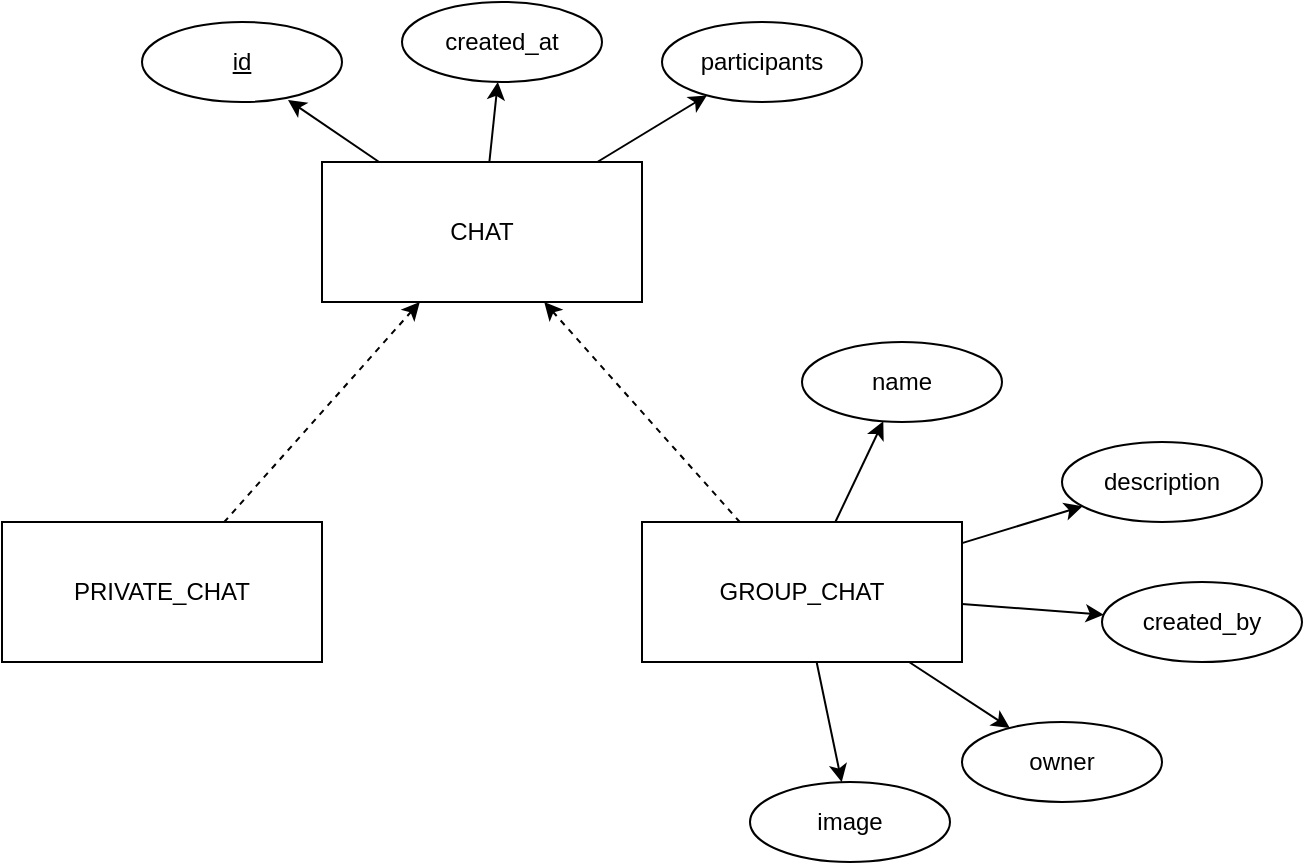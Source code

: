 <mxfile version="28.0.5">
  <diagram name="Página-1" id="iohEQGL1fZRyxZjlf_aP">
    <mxGraphModel dx="1327" dy="728" grid="1" gridSize="10" guides="1" tooltips="1" connect="1" arrows="1" fold="1" page="1" pageScale="1" pageWidth="827" pageHeight="1169" math="0" shadow="0">
      <root>
        <mxCell id="0" />
        <mxCell id="1" parent="0" />
        <mxCell id="XqXd_y9U3AYpVEUrysVG-2" value="CHAT" style="whiteSpace=wrap;html=1;align=center;" parent="1" vertex="1">
          <mxGeometry x="200" y="190" width="160" height="70" as="geometry" />
        </mxCell>
        <mxCell id="XqXd_y9U3AYpVEUrysVG-3" value="id" style="ellipse;whiteSpace=wrap;html=1;align=center;fontStyle=4;" parent="1" vertex="1">
          <mxGeometry x="110" y="120" width="100" height="40" as="geometry" />
        </mxCell>
        <mxCell id="XqXd_y9U3AYpVEUrysVG-4" value="created_at" style="ellipse;whiteSpace=wrap;html=1;align=center;" parent="1" vertex="1">
          <mxGeometry x="240" y="110" width="100" height="40" as="geometry" />
        </mxCell>
        <mxCell id="XqXd_y9U3AYpVEUrysVG-5" value="participants" style="ellipse;whiteSpace=wrap;html=1;align=center;" parent="1" vertex="1">
          <mxGeometry x="370" y="120" width="100" height="40" as="geometry" />
        </mxCell>
        <mxCell id="XqXd_y9U3AYpVEUrysVG-6" value="" style="endArrow=classic;html=1;rounded=0;entryX=0.73;entryY=0.975;entryDx=0;entryDy=0;entryPerimeter=0;" parent="1" source="XqXd_y9U3AYpVEUrysVG-2" target="XqXd_y9U3AYpVEUrysVG-3" edge="1">
          <mxGeometry width="50" height="50" relative="1" as="geometry">
            <mxPoint x="510" y="390" as="sourcePoint" />
            <mxPoint x="560" y="340" as="targetPoint" />
          </mxGeometry>
        </mxCell>
        <mxCell id="XqXd_y9U3AYpVEUrysVG-7" value="" style="endArrow=classic;html=1;rounded=0;" parent="1" source="XqXd_y9U3AYpVEUrysVG-2" target="XqXd_y9U3AYpVEUrysVG-4" edge="1">
          <mxGeometry width="50" height="50" relative="1" as="geometry">
            <mxPoint x="510" y="390" as="sourcePoint" />
            <mxPoint x="560" y="340" as="targetPoint" />
          </mxGeometry>
        </mxCell>
        <mxCell id="XqXd_y9U3AYpVEUrysVG-8" value="" style="endArrow=classic;html=1;rounded=0;" parent="1" source="XqXd_y9U3AYpVEUrysVG-2" target="XqXd_y9U3AYpVEUrysVG-5" edge="1">
          <mxGeometry width="50" height="50" relative="1" as="geometry">
            <mxPoint x="510" y="390" as="sourcePoint" />
            <mxPoint x="560" y="340" as="targetPoint" />
          </mxGeometry>
        </mxCell>
        <mxCell id="XqXd_y9U3AYpVEUrysVG-9" value="PRIVATE_CHAT" style="whiteSpace=wrap;html=1;align=center;" parent="1" vertex="1">
          <mxGeometry x="40" y="370" width="160" height="70" as="geometry" />
        </mxCell>
        <mxCell id="XqXd_y9U3AYpVEUrysVG-10" value="GROUP_CHAT" style="whiteSpace=wrap;html=1;align=center;" parent="1" vertex="1">
          <mxGeometry x="360" y="370" width="160" height="70" as="geometry" />
        </mxCell>
        <mxCell id="XqXd_y9U3AYpVEUrysVG-12" value="" style="endArrow=none;html=1;rounded=0;dashed=1;startArrow=classic;startFill=1;" parent="1" source="XqXd_y9U3AYpVEUrysVG-2" target="XqXd_y9U3AYpVEUrysVG-9" edge="1">
          <mxGeometry width="50" height="50" relative="1" as="geometry">
            <mxPoint x="430" y="430" as="sourcePoint" />
            <mxPoint x="480" y="380" as="targetPoint" />
          </mxGeometry>
        </mxCell>
        <mxCell id="XqXd_y9U3AYpVEUrysVG-14" value="name" style="ellipse;whiteSpace=wrap;html=1;align=center;" parent="1" vertex="1">
          <mxGeometry x="440" y="280" width="100" height="40" as="geometry" />
        </mxCell>
        <mxCell id="XqXd_y9U3AYpVEUrysVG-15" value="description" style="ellipse;whiteSpace=wrap;html=1;align=center;" parent="1" vertex="1">
          <mxGeometry x="570" y="330" width="100" height="40" as="geometry" />
        </mxCell>
        <mxCell id="XqXd_y9U3AYpVEUrysVG-16" value="created_by" style="ellipse;whiteSpace=wrap;html=1;align=center;" parent="1" vertex="1">
          <mxGeometry x="590" y="400" width="100" height="40" as="geometry" />
        </mxCell>
        <mxCell id="XqXd_y9U3AYpVEUrysVG-17" value="owner" style="ellipse;whiteSpace=wrap;html=1;align=center;" parent="1" vertex="1">
          <mxGeometry x="520" y="470" width="100" height="40" as="geometry" />
        </mxCell>
        <mxCell id="XqXd_y9U3AYpVEUrysVG-18" value="image" style="ellipse;whiteSpace=wrap;html=1;align=center;" parent="1" vertex="1">
          <mxGeometry x="414" y="500" width="100" height="40" as="geometry" />
        </mxCell>
        <mxCell id="XqXd_y9U3AYpVEUrysVG-19" value="" style="endArrow=classic;html=1;rounded=0;" parent="1" source="XqXd_y9U3AYpVEUrysVG-10" target="XqXd_y9U3AYpVEUrysVG-18" edge="1">
          <mxGeometry width="50" height="50" relative="1" as="geometry">
            <mxPoint x="380" y="400" as="sourcePoint" />
            <mxPoint x="430" y="350" as="targetPoint" />
          </mxGeometry>
        </mxCell>
        <mxCell id="XqXd_y9U3AYpVEUrysVG-20" value="" style="endArrow=classic;html=1;rounded=0;" parent="1" source="XqXd_y9U3AYpVEUrysVG-10" target="XqXd_y9U3AYpVEUrysVG-17" edge="1">
          <mxGeometry width="50" height="50" relative="1" as="geometry">
            <mxPoint x="380" y="400" as="sourcePoint" />
            <mxPoint x="430" y="350" as="targetPoint" />
          </mxGeometry>
        </mxCell>
        <mxCell id="XqXd_y9U3AYpVEUrysVG-21" value="" style="endArrow=classic;html=1;rounded=0;" parent="1" source="XqXd_y9U3AYpVEUrysVG-10" target="XqXd_y9U3AYpVEUrysVG-16" edge="1">
          <mxGeometry width="50" height="50" relative="1" as="geometry">
            <mxPoint x="380" y="400" as="sourcePoint" />
            <mxPoint x="430" y="350" as="targetPoint" />
          </mxGeometry>
        </mxCell>
        <mxCell id="XqXd_y9U3AYpVEUrysVG-22" value="" style="endArrow=classic;html=1;rounded=0;" parent="1" source="XqXd_y9U3AYpVEUrysVG-10" target="XqXd_y9U3AYpVEUrysVG-15" edge="1">
          <mxGeometry width="50" height="50" relative="1" as="geometry">
            <mxPoint x="380" y="400" as="sourcePoint" />
            <mxPoint x="430" y="350" as="targetPoint" />
          </mxGeometry>
        </mxCell>
        <mxCell id="XqXd_y9U3AYpVEUrysVG-23" value="" style="endArrow=classic;html=1;rounded=0;" parent="1" source="XqXd_y9U3AYpVEUrysVG-10" target="XqXd_y9U3AYpVEUrysVG-14" edge="1">
          <mxGeometry width="50" height="50" relative="1" as="geometry">
            <mxPoint x="380" y="400" as="sourcePoint" />
            <mxPoint x="430" y="350" as="targetPoint" />
          </mxGeometry>
        </mxCell>
        <mxCell id="XqXd_y9U3AYpVEUrysVG-26" value="" style="endArrow=none;html=1;rounded=0;dashed=1;startArrow=classic;startFill=1;" parent="1" source="XqXd_y9U3AYpVEUrysVG-2" target="XqXd_y9U3AYpVEUrysVG-10" edge="1">
          <mxGeometry width="50" height="50" relative="1" as="geometry">
            <mxPoint x="398" y="360" as="sourcePoint" />
            <mxPoint x="300" y="470" as="targetPoint" />
          </mxGeometry>
        </mxCell>
      </root>
    </mxGraphModel>
  </diagram>
</mxfile>
